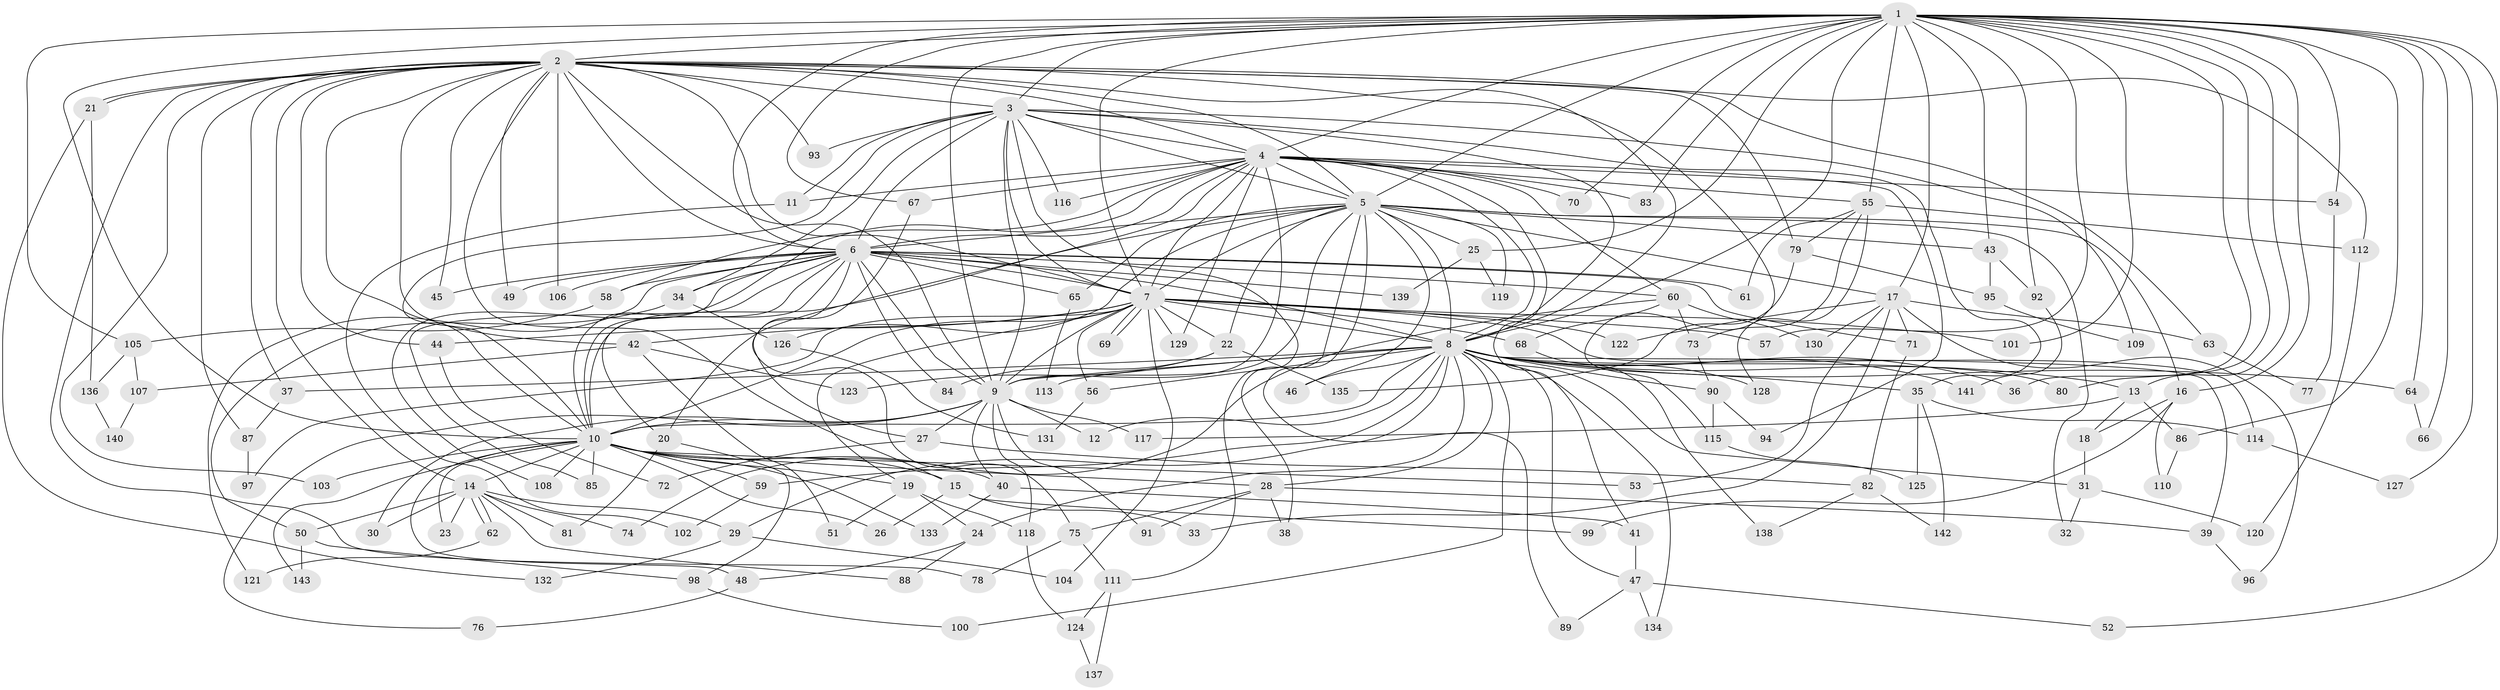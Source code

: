// Generated by graph-tools (version 1.1) at 2025/49/03/09/25 03:49:28]
// undirected, 143 vertices, 311 edges
graph export_dot {
graph [start="1"]
  node [color=gray90,style=filled];
  1;
  2;
  3;
  4;
  5;
  6;
  7;
  8;
  9;
  10;
  11;
  12;
  13;
  14;
  15;
  16;
  17;
  18;
  19;
  20;
  21;
  22;
  23;
  24;
  25;
  26;
  27;
  28;
  29;
  30;
  31;
  32;
  33;
  34;
  35;
  36;
  37;
  38;
  39;
  40;
  41;
  42;
  43;
  44;
  45;
  46;
  47;
  48;
  49;
  50;
  51;
  52;
  53;
  54;
  55;
  56;
  57;
  58;
  59;
  60;
  61;
  62;
  63;
  64;
  65;
  66;
  67;
  68;
  69;
  70;
  71;
  72;
  73;
  74;
  75;
  76;
  77;
  78;
  79;
  80;
  81;
  82;
  83;
  84;
  85;
  86;
  87;
  88;
  89;
  90;
  91;
  92;
  93;
  94;
  95;
  96;
  97;
  98;
  99;
  100;
  101;
  102;
  103;
  104;
  105;
  106;
  107;
  108;
  109;
  110;
  111;
  112;
  113;
  114;
  115;
  116;
  117;
  118;
  119;
  120;
  121;
  122;
  123;
  124;
  125;
  126;
  127;
  128;
  129;
  130;
  131;
  132;
  133;
  134;
  135;
  136;
  137;
  138;
  139;
  140;
  141;
  142;
  143;
  1 -- 2;
  1 -- 3;
  1 -- 4;
  1 -- 5;
  1 -- 6;
  1 -- 7;
  1 -- 8;
  1 -- 9;
  1 -- 10;
  1 -- 13;
  1 -- 16;
  1 -- 17;
  1 -- 25;
  1 -- 36;
  1 -- 43;
  1 -- 52;
  1 -- 54;
  1 -- 55;
  1 -- 57;
  1 -- 64;
  1 -- 66;
  1 -- 67;
  1 -- 70;
  1 -- 80;
  1 -- 83;
  1 -- 86;
  1 -- 92;
  1 -- 101;
  1 -- 105;
  1 -- 127;
  2 -- 3;
  2 -- 4;
  2 -- 5;
  2 -- 6;
  2 -- 7;
  2 -- 8;
  2 -- 9;
  2 -- 10;
  2 -- 14;
  2 -- 15;
  2 -- 21;
  2 -- 21;
  2 -- 37;
  2 -- 42;
  2 -- 44;
  2 -- 45;
  2 -- 49;
  2 -- 63;
  2 -- 78;
  2 -- 79;
  2 -- 87;
  2 -- 93;
  2 -- 103;
  2 -- 106;
  2 -- 112;
  2 -- 115;
  3 -- 4;
  3 -- 5;
  3 -- 6;
  3 -- 7;
  3 -- 8;
  3 -- 9;
  3 -- 10;
  3 -- 11;
  3 -- 34;
  3 -- 35;
  3 -- 93;
  3 -- 109;
  3 -- 111;
  3 -- 116;
  4 -- 5;
  4 -- 6;
  4 -- 7;
  4 -- 8;
  4 -- 9;
  4 -- 10;
  4 -- 11;
  4 -- 20;
  4 -- 41;
  4 -- 54;
  4 -- 55;
  4 -- 58;
  4 -- 60;
  4 -- 67;
  4 -- 70;
  4 -- 83;
  4 -- 94;
  4 -- 116;
  4 -- 129;
  5 -- 6;
  5 -- 7;
  5 -- 8;
  5 -- 9;
  5 -- 10;
  5 -- 16;
  5 -- 17;
  5 -- 22;
  5 -- 25;
  5 -- 32;
  5 -- 38;
  5 -- 43;
  5 -- 46;
  5 -- 65;
  5 -- 89;
  5 -- 119;
  5 -- 126;
  6 -- 7;
  6 -- 8;
  6 -- 9;
  6 -- 10;
  6 -- 20;
  6 -- 27;
  6 -- 34;
  6 -- 45;
  6 -- 49;
  6 -- 58;
  6 -- 60;
  6 -- 61;
  6 -- 65;
  6 -- 71;
  6 -- 84;
  6 -- 85;
  6 -- 106;
  6 -- 108;
  6 -- 121;
  6 -- 139;
  7 -- 8;
  7 -- 9;
  7 -- 10;
  7 -- 19;
  7 -- 22;
  7 -- 42;
  7 -- 44;
  7 -- 56;
  7 -- 57;
  7 -- 68;
  7 -- 69;
  7 -- 69;
  7 -- 97;
  7 -- 101;
  7 -- 104;
  7 -- 114;
  7 -- 122;
  7 -- 129;
  8 -- 9;
  8 -- 10;
  8 -- 12;
  8 -- 13;
  8 -- 24;
  8 -- 28;
  8 -- 29;
  8 -- 31;
  8 -- 35;
  8 -- 36;
  8 -- 37;
  8 -- 39;
  8 -- 46;
  8 -- 47;
  8 -- 56;
  8 -- 59;
  8 -- 64;
  8 -- 80;
  8 -- 90;
  8 -- 100;
  8 -- 113;
  8 -- 128;
  8 -- 134;
  8 -- 141;
  9 -- 10;
  9 -- 12;
  9 -- 27;
  9 -- 30;
  9 -- 40;
  9 -- 76;
  9 -- 91;
  9 -- 117;
  9 -- 118;
  10 -- 14;
  10 -- 15;
  10 -- 19;
  10 -- 23;
  10 -- 26;
  10 -- 28;
  10 -- 40;
  10 -- 48;
  10 -- 53;
  10 -- 59;
  10 -- 85;
  10 -- 103;
  10 -- 108;
  10 -- 133;
  10 -- 143;
  11 -- 102;
  13 -- 18;
  13 -- 86;
  13 -- 117;
  14 -- 23;
  14 -- 29;
  14 -- 30;
  14 -- 50;
  14 -- 62;
  14 -- 62;
  14 -- 74;
  14 -- 81;
  14 -- 88;
  15 -- 26;
  15 -- 33;
  15 -- 99;
  16 -- 18;
  16 -- 99;
  16 -- 110;
  17 -- 33;
  17 -- 53;
  17 -- 63;
  17 -- 71;
  17 -- 96;
  17 -- 122;
  17 -- 130;
  18 -- 31;
  19 -- 24;
  19 -- 51;
  19 -- 118;
  20 -- 81;
  20 -- 98;
  21 -- 132;
  21 -- 136;
  22 -- 84;
  22 -- 123;
  22 -- 135;
  24 -- 48;
  24 -- 88;
  25 -- 119;
  25 -- 139;
  27 -- 72;
  27 -- 82;
  28 -- 38;
  28 -- 39;
  28 -- 75;
  28 -- 91;
  29 -- 104;
  29 -- 132;
  31 -- 32;
  31 -- 120;
  34 -- 50;
  34 -- 126;
  35 -- 114;
  35 -- 125;
  35 -- 142;
  37 -- 87;
  39 -- 96;
  40 -- 41;
  40 -- 133;
  41 -- 47;
  42 -- 51;
  42 -- 107;
  42 -- 123;
  43 -- 92;
  43 -- 95;
  44 -- 72;
  47 -- 52;
  47 -- 89;
  47 -- 134;
  48 -- 76;
  50 -- 98;
  50 -- 143;
  54 -- 77;
  55 -- 61;
  55 -- 73;
  55 -- 79;
  55 -- 112;
  55 -- 128;
  56 -- 131;
  58 -- 105;
  59 -- 102;
  60 -- 68;
  60 -- 73;
  60 -- 74;
  60 -- 130;
  62 -- 121;
  63 -- 77;
  64 -- 66;
  65 -- 113;
  67 -- 75;
  68 -- 138;
  71 -- 82;
  73 -- 90;
  75 -- 78;
  75 -- 111;
  79 -- 95;
  79 -- 135;
  82 -- 138;
  82 -- 142;
  86 -- 110;
  87 -- 97;
  90 -- 94;
  90 -- 115;
  92 -- 141;
  95 -- 109;
  98 -- 100;
  105 -- 107;
  105 -- 136;
  107 -- 140;
  111 -- 124;
  111 -- 137;
  112 -- 120;
  114 -- 127;
  115 -- 125;
  118 -- 124;
  124 -- 137;
  126 -- 131;
  136 -- 140;
}
